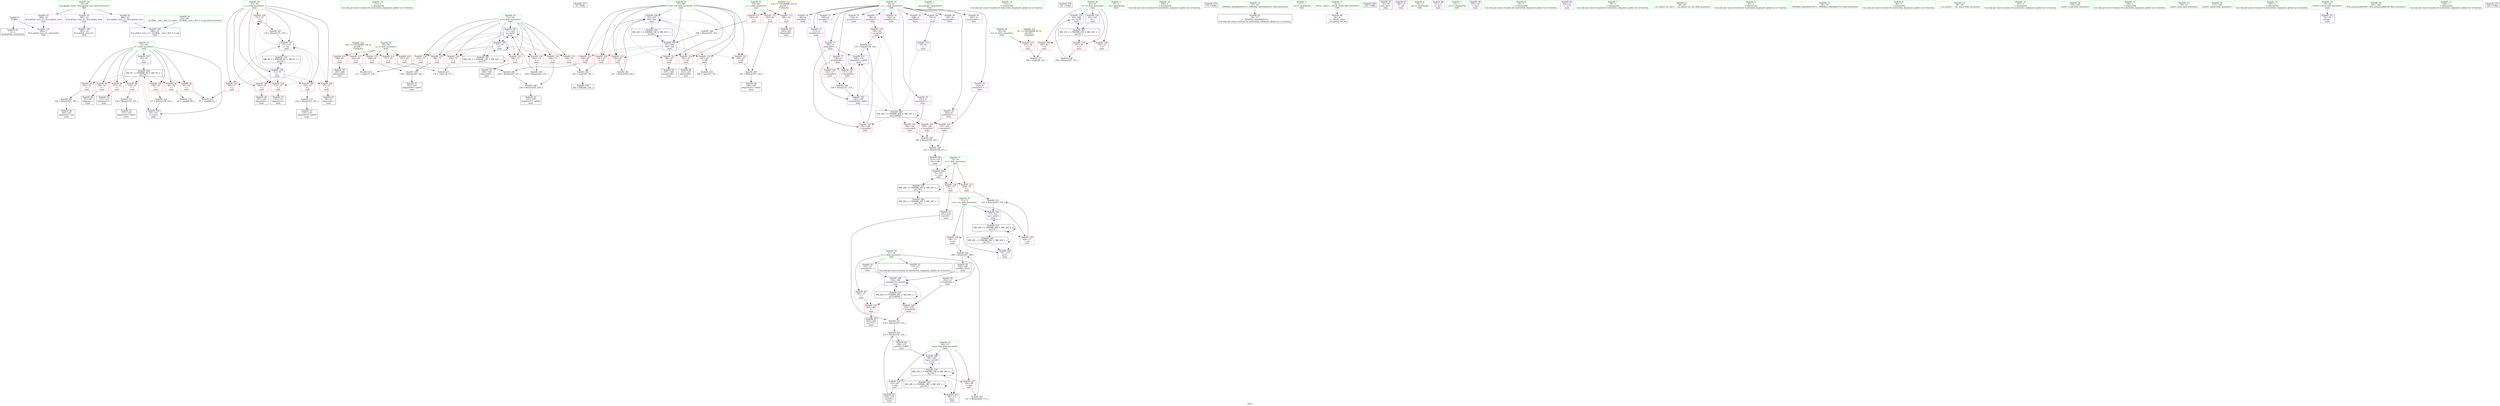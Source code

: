 digraph "SVFG" {
	label="SVFG";

	Node0x55c6e3e71900 [shape=record,color=grey,label="{NodeID: 0\nNullPtr}"];
	Node0x55c6e3e71900 -> Node0x55c6e3e914c0[style=solid];
	Node0x55c6e3e71900 -> Node0x55c6e3e98de0[style=solid];
	Node0x55c6e3e91aa0 [shape=record,color=red,label="{NodeID: 97\n101\<--55\n\<--i\nmain\n}"];
	Node0x55c6e3e91aa0 -> Node0x55c6e3e9d540[style=solid];
	Node0x55c6e3e76250 [shape=record,color=green,label="{NodeID: 14\n171\<--1\n\<--dummyObj\nCan only get source location for instruction, argument, global var or function.}"];
	Node0x55c6e3ebb2b0 [shape=record,color=black,label="{NodeID: 277\n35 = PHI()\n}"];
	Node0x55c6e3e952d0 [shape=record,color=black,label="{NodeID: 194\n184 = PHI(160, 182, )\n}"];
	Node0x55c6e3e92600 [shape=record,color=red,label="{NodeID: 111\n163\<--63\n\<--c\nmain\n}"];
	Node0x55c6e3e92600 -> Node0x55c6e3e95cf0[style=solid];
	Node0x55c6e3e90960 [shape=record,color=green,label="{NodeID: 28\n57\<--58\nj\<--j_field_insensitive\nmain\n}"];
	Node0x55c6e3e90960 -> Node0x55c6e3e91de0[style=solid];
	Node0x55c6e3e90960 -> Node0x55c6e3e91eb0[style=solid];
	Node0x55c6e3e90960 -> Node0x55c6e3e91f80[style=solid];
	Node0x55c6e3e90960 -> Node0x55c6e3e92050[style=solid];
	Node0x55c6e3e90960 -> Node0x55c6e3e92120[style=solid];
	Node0x55c6e3e90960 -> Node0x55c6e3e921f0[style=solid];
	Node0x55c6e3e90960 -> Node0x55c6e3e99150[style=solid];
	Node0x55c6e3e90960 -> Node0x55c6e3e993c0[style=solid];
	Node0x55c6e3e9d9c0 [shape=record,color=grey,label="{NodeID: 208\n230 = Binary(228, 229, )\n}"];
	Node0x55c6e3e9d9c0 -> Node0x55c6e3e93550[style=solid];
	Node0x55c6e3e97930 [shape=record,color=red,label="{NodeID: 125\n256\<--67\n\<--i30\nmain\n}"];
	Node0x55c6e3e97930 -> Node0x55c6e3e9cf40[style=solid];
	Node0x55c6e3e914c0 [shape=record,color=black,label="{NodeID: 42\n2\<--3\ndummyVal\<--dummyVal\n}"];
	Node0x55c6e3e9eec0 [shape=record,color=grey,label="{NodeID: 222\n85 = cmp(84, 86, )\n}"];
	Node0x55c6e3e98490 [shape=record,color=red,label="{NodeID: 139\n100\<--99\n\<--arrayidx5\nmain\n}"];
	Node0x55c6e3e98490 -> Node0x55c6e3e9e140[style=solid];
	Node0x55c6e3e93070 [shape=record,color=black,label="{NodeID: 56\n196\<--195\nidxprom43\<--sub42\nmain\n}"];
	Node0x55c6e3e99080 [shape=record,color=blue,label="{NodeID: 153\n55\<--78\ni\<--\nmain\n}"];
	Node0x55c6e3e99080 -> Node0x55c6e3eaae60[style=dashed];
	Node0x55c6e3e93bd0 [shape=record,color=purple,label="{NodeID: 70\n96\<--8\narrayidx\<--_c\nmain\n}"];
	Node0x55c6e3e99be0 [shape=record,color=blue,label="{NodeID: 167\n73\<--243\nx\<--inc64\nmain\n}"];
	Node0x55c6e3e99be0 -> Node0x55c6e3e97d40[style=dashed];
	Node0x55c6e3e99be0 -> Node0x55c6e3e97e10[style=dashed];
	Node0x55c6e3e99be0 -> Node0x55c6e3e97ee0[style=dashed];
	Node0x55c6e3e99be0 -> Node0x55c6e3e97fb0[style=dashed];
	Node0x55c6e3e99be0 -> Node0x55c6e3e98080[style=dashed];
	Node0x55c6e3e99be0 -> Node0x55c6e3e98150[style=dashed];
	Node0x55c6e3e99be0 -> Node0x55c6e3e98220[style=dashed];
	Node0x55c6e3e99be0 -> Node0x55c6e3e998a0[style=dashed];
	Node0x55c6e3e99be0 -> Node0x55c6e3e99be0[style=dashed];
	Node0x55c6e3e99be0 -> Node0x55c6e3ead160[style=dashed];
	Node0x55c6e3e94730 [shape=record,color=purple,label="{NodeID: 84\n232\<--11\narrayidx58\<--f\nmain\n}"];
	Node0x55c6e3e94730 -> Node0x55c6e3e98a40[style=solid];
	Node0x55c6e3e71820 [shape=record,color=green,label="{NodeID: 1\n7\<--1\n__dso_handle\<--dummyObj\nGlob }"];
	Node0x55c6e3e91b70 [shape=record,color=red,label="{NodeID: 98\n112\<--55\n\<--i\nmain\n}"];
	Node0x55c6e3e91b70 -> Node0x55c6e3e92b90[style=solid];
	Node0x55c6e3e71ba0 [shape=record,color=green,label="{NodeID: 15\n173\<--1\n\<--dummyObj\nCan only get source location for instruction, argument, global var or function.}"];
	Node0x55c6e3ebb3b0 [shape=record,color=black,label="{NodeID: 278\n141 = PHI()\n}"];
	Node0x55c6e3e95870 [shape=record,color=grey,label="{NodeID: 195\n200 = Binary(198, 199, )\n}"];
	Node0x55c6e3e95870 -> Node0x55c6e3e93140[style=solid];
	Node0x55c6e3e926d0 [shape=record,color=red,label="{NodeID: 112\n193\<--63\n\<--c\nmain\n}"];
	Node0x55c6e3e926d0 -> Node0x55c6e3e95ff0[style=solid];
	Node0x55c6e3e90a30 [shape=record,color=green,label="{NodeID: 29\n59\<--60\ntn\<--tn_field_insensitive\nmain\n}"];
	Node0x55c6e3e90a30 -> Node0x55c6e3e922c0[style=solid];
	Node0x55c6e3e9db40 [shape=record,color=grey,label="{NodeID: 209\n128 = Binary(127, 118, )\n}"];
	Node0x55c6e3e9db40 -> Node0x55c6e3e992f0[style=solid];
	Node0x55c6e3e97a00 [shape=record,color=red,label="{NodeID: 126\n235\<--69\n\<--tmp\nmain\n}"];
	Node0x55c6e3e97a00 -> Node0x55c6e3e93620[style=solid];
	Node0x55c6e3e91590 [shape=record,color=black,label="{NodeID: 43\n13\<--11\n\<--f\nCan only get source location for instruction, argument, global var or function.}"];
	Node0x55c6e3e9f040 [shape=record,color=grey,label="{NodeID: 223\n178 = cmp(176, 177, )\n}"];
	Node0x55c6e3e98560 [shape=record,color=red,label="{NodeID: 140\n109\<--108\n\<--arrayidx9\nmain\n}"];
	Node0x55c6e3e98560 -> Node0x55c6e3e9e140[style=solid];
	Node0x55c6e3e93140 [shape=record,color=black,label="{NodeID: 57\n201\<--200\nidxprom46\<--sub45\nmain\n}"];
	Node0x55c6e3e99150 [shape=record,color=blue,label="{NodeID: 154\n57\<--78\nj\<--\nmain\n}"];
	Node0x55c6e3e99150 -> Node0x55c6e3e91de0[style=dashed];
	Node0x55c6e3e99150 -> Node0x55c6e3e91eb0[style=dashed];
	Node0x55c6e3e99150 -> Node0x55c6e3e91f80[style=dashed];
	Node0x55c6e3e99150 -> Node0x55c6e3e92050[style=dashed];
	Node0x55c6e3e99150 -> Node0x55c6e3e92120[style=dashed];
	Node0x55c6e3e99150 -> Node0x55c6e3e921f0[style=dashed];
	Node0x55c6e3e99150 -> Node0x55c6e3e993c0[style=dashed];
	Node0x55c6e3e99150 -> Node0x55c6e3eab360[style=dashed];
	Node0x55c6e3e93ca0 [shape=record,color=purple,label="{NodeID: 71\n99\<--8\narrayidx5\<--_c\nmain\n}"];
	Node0x55c6e3e93ca0 -> Node0x55c6e3e98490[style=solid];
	Node0x55c6e3eaed40 [shape=record,color=yellow,style=double,label="{NodeID: 251\n8V_1 = ENCHI(MR_8V_0)\npts\{60 \}\nFun[main]}"];
	Node0x55c6e3eaed40 -> Node0x55c6e3e922c0[style=dashed];
	Node0x55c6e3e99cb0 [shape=record,color=blue,label="{NodeID: 168\n253\<--250\narrayidx70\<--conv68\nmain\n}"];
	Node0x55c6e3e99cb0 -> Node0x55c6e3e98a40[style=dashed];
	Node0x55c6e3e99cb0 -> Node0x55c6e3e98b10[style=dashed];
	Node0x55c6e3e99cb0 -> Node0x55c6e3e99cb0[style=dashed];
	Node0x55c6e3e99cb0 -> Node0x55c6e3eadb60[style=dashed];
	Node0x55c6e3e94800 [shape=record,color=purple,label="{NodeID: 85\n253\<--11\narrayidx70\<--f\nmain\n}"];
	Node0x55c6e3e94800 -> Node0x55c6e3e99cb0[style=solid];
	Node0x55c6e3e71aa0 [shape=record,color=green,label="{NodeID: 2\n15\<--1\n.str\<--dummyObj\nGlob }"];
	Node0x55c6e3e91c40 [shape=record,color=red,label="{NodeID: 99\n119\<--55\n\<--i\nmain\n}"];
	Node0x55c6e3e91c40 -> Node0x55c6e3e9e440[style=solid];
	Node0x55c6e3e71c30 [shape=record,color=green,label="{NodeID: 16\n258\<--1\n\<--dummyObj\nCan only get source location for instruction, argument, global var or function.}"];
	Node0x55c6e3ebb4b0 [shape=record,color=black,label="{NodeID: 279\n152 = PHI()\n}"];
	Node0x55c6e3e959f0 [shape=record,color=grey,label="{NodeID: 196\n268 = Binary(267, 103, )\n}"];
	Node0x55c6e3e959f0 -> Node0x55c6e3e99e50[style=solid];
	Node0x55c6e3e927a0 [shape=record,color=red,label="{NodeID: 113\n205\<--63\n\<--c\nmain\n}"];
	Node0x55c6e3e927a0 -> Node0x55c6e3e93210[style=solid];
	Node0x55c6e3e90b00 [shape=record,color=green,label="{NodeID: 30\n61\<--62\ntt\<--tt_field_insensitive\nmain\n}"];
	Node0x55c6e3e90b00 -> Node0x55c6e3e92390[style=solid];
	Node0x55c6e3e90b00 -> Node0x55c6e3e92460[style=solid];
	Node0x55c6e3e90b00 -> Node0x55c6e3e92530[style=solid];
	Node0x55c6e3e90b00 -> Node0x55c6e3e99560[style=solid];
	Node0x55c6e3e90b00 -> Node0x55c6e3e99e50[style=solid];
	Node0x55c6e3e9dcc0 [shape=record,color=grey,label="{NodeID: 210\n237 = Binary(236, 234, )\n}"];
	Node0x55c6e3e9dcc0 -> Node0x55c6e3e936f0[style=solid];
	Node0x55c6e3e97ad0 [shape=record,color=red,label="{NodeID: 127\n246\<--69\n\<--tmp\nmain\n}"];
	Node0x55c6e3e97ad0 -> Node0x55c6e3e9d240[style=solid];
	Node0x55c6e3e91660 [shape=record,color=black,label="{NodeID: 44\n36\<--37\n\<--_ZNSt8ios_base4InitD1Ev\nCan only get source location for instruction, argument, global var or function.}"];
	Node0x55c6e3e98630 [shape=record,color=red,label="{NodeID: 141\n118\<--117\n\<--arrayidx14\nmain\n}"];
	Node0x55c6e3e98630 -> Node0x55c6e3e9db40[style=solid];
	Node0x55c6e3e93210 [shape=record,color=black,label="{NodeID: 58\n206\<--205\nidxprom48\<--\nmain\n}"];
	Node0x55c6e3eaae60 [shape=record,color=black,label="{NodeID: 238\nMR_4V_3 = PHI(MR_4V_4, MR_4V_2, )\npts\{56 \}\n}"];
	Node0x55c6e3eaae60 -> Node0x55c6e3e94fe0[style=dashed];
	Node0x55c6e3eaae60 -> Node0x55c6e3e950b0[style=dashed];
	Node0x55c6e3eaae60 -> Node0x55c6e3e919d0[style=dashed];
	Node0x55c6e3eaae60 -> Node0x55c6e3e91aa0[style=dashed];
	Node0x55c6e3eaae60 -> Node0x55c6e3e91b70[style=dashed];
	Node0x55c6e3eaae60 -> Node0x55c6e3e91c40[style=dashed];
	Node0x55c6e3eaae60 -> Node0x55c6e3e91d10[style=dashed];
	Node0x55c6e3eaae60 -> Node0x55c6e3e99490[style=dashed];
	Node0x55c6e3e99220 [shape=record,color=blue,label="{NodeID: 155\n108\<--110\narrayidx9\<--add10\nmain\n}"];
	Node0x55c6e3e99220 -> Node0x55c6e3e98630[style=dashed];
	Node0x55c6e3e99220 -> Node0x55c6e3e98700[style=dashed];
	Node0x55c6e3e99220 -> Node0x55c6e3e992f0[style=dashed];
	Node0x55c6e3e93d70 [shape=record,color=purple,label="{NodeID: 72\n105\<--8\narrayidx7\<--_c\nmain\n}"];
	Node0x55c6e3e99d80 [shape=record,color=blue,label="{NodeID: 169\n67\<--257\ni30\<--dec\nmain\n}"];
	Node0x55c6e3e99d80 -> Node0x55c6e3e97450[style=dashed];
	Node0x55c6e3e99d80 -> Node0x55c6e3e97520[style=dashed];
	Node0x55c6e3e99d80 -> Node0x55c6e3e975f0[style=dashed];
	Node0x55c6e3e99d80 -> Node0x55c6e3e976c0[style=dashed];
	Node0x55c6e3e99d80 -> Node0x55c6e3e97790[style=dashed];
	Node0x55c6e3e99d80 -> Node0x55c6e3e97860[style=dashed];
	Node0x55c6e3e99d80 -> Node0x55c6e3e97930[style=dashed];
	Node0x55c6e3e99d80 -> Node0x55c6e3e99d80[style=dashed];
	Node0x55c6e3e99d80 -> Node0x55c6e3eac260[style=dashed];
	Node0x55c6e3e948d0 [shape=record,color=purple,label="{NodeID: 86\n261\<--11\n\<--f\nmain\n}"];
	Node0x55c6e3e948d0 -> Node0x55c6e3e98b10[style=solid];
	Node0x55c6e3e72390 [shape=record,color=green,label="{NodeID: 3\n17\<--1\n.str.1\<--dummyObj\nGlob }"];
	Node0x55c6e3e91d10 [shape=record,color=red,label="{NodeID: 100\n136\<--55\n\<--i\nmain\n}"];
	Node0x55c6e3e91d10 -> Node0x55c6e3e9e5c0[style=solid];
	Node0x55c6e3e71d00 [shape=record,color=green,label="{NodeID: 17\n4\<--6\n_ZStL8__ioinit\<--_ZStL8__ioinit_field_insensitive\nGlob }"];
	Node0x55c6e3e71d00 -> Node0x55c6e3e93a30[style=solid];
	Node0x55c6e3ebbc80 [shape=record,color=black,label="{NodeID: 280\n156 = PHI()\n}"];
	Node0x55c6e3e95b70 [shape=record,color=grey,label="{NodeID: 197\n204 = Binary(192, 203, )\n}"];
	Node0x55c6e3e95b70 -> Node0x55c6e3e95e70[style=solid];
	Node0x55c6e3e92870 [shape=record,color=red,label="{NodeID: 114\n177\<--65\n\<--n\nmain\n}"];
	Node0x55c6e3e92870 -> Node0x55c6e3e9f040[style=solid];
	Node0x55c6e3e90bd0 [shape=record,color=green,label="{NodeID: 31\n63\<--64\nc\<--c_field_insensitive\nmain\n}"];
	Node0x55c6e3e90bd0 -> Node0x55c6e3e92600[style=solid];
	Node0x55c6e3e90bd0 -> Node0x55c6e3e926d0[style=solid];
	Node0x55c6e3e90bd0 -> Node0x55c6e3e927a0[style=solid];
	Node0x55c6e3e9de40 [shape=record,color=grey,label="{NodeID: 211\n234 = Binary(225, 233, )\n}"];
	Node0x55c6e3e9de40 -> Node0x55c6e3e9dcc0[style=solid];
	Node0x55c6e3e97ba0 [shape=record,color=red,label="{NodeID: 128\n220\<--71\n\<--my\nmain\n}"];
	Node0x55c6e3e97ba0 -> Node0x55c6e3e9dfc0[style=solid];
	Node0x55c6e3e91760 [shape=record,color=black,label="{NodeID: 45\n52\<--78\nmain_ret\<--\nmain\n}"];
	Node0x55c6e3e98700 [shape=record,color=red,label="{NodeID: 142\n127\<--126\n\<--arrayidx20\nmain\n}"];
	Node0x55c6e3e98700 -> Node0x55c6e3e9db40[style=solid];
	Node0x55c6e3e932e0 [shape=record,color=black,label="{NodeID: 59\n209\<--208\nidxprom50\<--\nmain\n}"];
	Node0x55c6e3eab360 [shape=record,color=black,label="{NodeID: 239\nMR_6V_2 = PHI(MR_6V_4, MR_6V_1, )\npts\{58 \}\n}"];
	Node0x55c6e3eab360 -> Node0x55c6e3e99150[style=dashed];
	Node0x55c6e3e992f0 [shape=record,color=blue,label="{NodeID: 156\n126\<--128\narrayidx20\<--add21\nmain\n}"];
	Node0x55c6e3e992f0 -> Node0x55c6e3e98490[style=dashed];
	Node0x55c6e3e992f0 -> Node0x55c6e3e98560[style=dashed];
	Node0x55c6e3e992f0 -> Node0x55c6e3e99220[style=dashed];
	Node0x55c6e3e992f0 -> Node0x55c6e3eab860[style=dashed];
	Node0x55c6e3e93e40 [shape=record,color=purple,label="{NodeID: 73\n108\<--8\narrayidx9\<--_c\nmain\n}"];
	Node0x55c6e3e93e40 -> Node0x55c6e3e98560[style=solid];
	Node0x55c6e3e93e40 -> Node0x55c6e3e99220[style=solid];
	Node0x55c6e3eaf710 [shape=record,color=yellow,style=double,label="{NodeID: 253\n12V_1 = ENCHI(MR_12V_0)\npts\{64 \}\nFun[main]}"];
	Node0x55c6e3eaf710 -> Node0x55c6e3e92600[style=dashed];
	Node0x55c6e3eaf710 -> Node0x55c6e3e926d0[style=dashed];
	Node0x55c6e3eaf710 -> Node0x55c6e3e927a0[style=dashed];
	Node0x55c6e3e99e50 [shape=record,color=blue,label="{NodeID: 170\n61\<--268\ntt\<--inc76\nmain\n}"];
	Node0x55c6e3e99e50 -> Node0x55c6e3eabd60[style=dashed];
	Node0x55c6e3e949a0 [shape=record,color=purple,label="{NodeID: 87\n140\<--15\n\<--.str\nmain\n}"];
	Node0x55c6e3e71f80 [shape=record,color=green,label="{NodeID: 4\n19\<--1\n.str.2\<--dummyObj\nGlob }"];
	Node0x55c6e3e91de0 [shape=record,color=red,label="{NodeID: 101\n90\<--57\n\<--j\nmain\n}"];
	Node0x55c6e3e91de0 -> Node0x55c6e3e9ed40[style=solid];
	Node0x55c6e3e71dd0 [shape=record,color=green,label="{NodeID: 18\n8\<--10\n_c\<--_c_field_insensitive\nGlob }"];
	Node0x55c6e3e71dd0 -> Node0x55c6e3e93b00[style=solid];
	Node0x55c6e3e71dd0 -> Node0x55c6e3e93bd0[style=solid];
	Node0x55c6e3e71dd0 -> Node0x55c6e3e93ca0[style=solid];
	Node0x55c6e3e71dd0 -> Node0x55c6e3e93d70[style=solid];
	Node0x55c6e3e71dd0 -> Node0x55c6e3e93e40[style=solid];
	Node0x55c6e3e71dd0 -> Node0x55c6e3e93f10[style=solid];
	Node0x55c6e3e71dd0 -> Node0x55c6e3e93fe0[style=solid];
	Node0x55c6e3e71dd0 -> Node0x55c6e3e940b0[style=solid];
	Node0x55c6e3e71dd0 -> Node0x55c6e3e94180[style=solid];
	Node0x55c6e3e71dd0 -> Node0x55c6e3e94250[style=solid];
	Node0x55c6e3e71dd0 -> Node0x55c6e3e94320[style=solid];
	Node0x55c6e3e71dd0 -> Node0x55c6e3e943f0[style=solid];
	Node0x55c6e3e71dd0 -> Node0x55c6e3e944c0[style=solid];
	Node0x55c6e3e71dd0 -> Node0x55c6e3e94590[style=solid];
	Node0x55c6e3e71dd0 -> Node0x55c6e3e94660[style=solid];
	Node0x55c6e3e95cf0 [shape=record,color=grey,label="{NodeID: 198\n164 = Binary(163, 103, )\n}"];
	Node0x55c6e3e95cf0 -> Node0x55c6e3e99630[style=solid];
	Node0x55c6e3e92940 [shape=record,color=red,label="{NodeID: 115\n198\<--65\n\<--n\nmain\n}"];
	Node0x55c6e3e92940 -> Node0x55c6e3e95870[style=solid];
	Node0x55c6e3e90ca0 [shape=record,color=green,label="{NodeID: 32\n65\<--66\nn\<--n_field_insensitive\nmain\n}"];
	Node0x55c6e3e90ca0 -> Node0x55c6e3e92870[style=solid];
	Node0x55c6e3e90ca0 -> Node0x55c6e3e92940[style=solid];
	Node0x55c6e3e90ca0 -> Node0x55c6e3e971e0[style=solid];
	Node0x55c6e3e90ca0 -> Node0x55c6e3e972b0[style=solid];
	Node0x55c6e3e90ca0 -> Node0x55c6e3e97380[style=solid];
	Node0x55c6e3e9dfc0 [shape=record,color=grey,label="{NodeID: 212\n221 = Binary(220, 219, )\n}"];
	Node0x55c6e3e9dfc0 -> Node0x55c6e3e99a40[style=solid];
	Node0x55c6e3e97c70 [shape=record,color=red,label="{NodeID: 129\n248\<--71\n\<--my\nmain\n}"];
	Node0x55c6e3e97c70 -> Node0x55c6e3e9d0c0[style=solid];
	Node0x55c6e3e91830 [shape=record,color=black,label="{NodeID: 46\n95\<--94\nidxprom\<--\nmain\n}"];
	Node0x55c6e3e987d0 [shape=record,color=red,label="{NodeID: 143\n192\<--191\n\<--arrayidx41\nmain\n}"];
	Node0x55c6e3e987d0 -> Node0x55c6e3e95b70[style=solid];
	Node0x55c6e3e933b0 [shape=record,color=black,label="{NodeID: 60\n213\<--212\nconv\<--div\nmain\n}"];
	Node0x55c6e3e933b0 -> Node0x55c6e3e99970[style=solid];
	Node0x55c6e3eab860 [shape=record,color=black,label="{NodeID: 240\nMR_26V_3 = PHI(MR_26V_4, MR_26V_2, )\npts\{100000 \}\n}"];
	Node0x55c6e3eab860 -> Node0x55c6e3e98490[style=dashed];
	Node0x55c6e3eab860 -> Node0x55c6e3e98560[style=dashed];
	Node0x55c6e3eab860 -> Node0x55c6e3e987d0[style=dashed];
	Node0x55c6e3eab860 -> Node0x55c6e3e988a0[style=dashed];
	Node0x55c6e3eab860 -> Node0x55c6e3e98970[style=dashed];
	Node0x55c6e3eab860 -> Node0x55c6e3e99220[style=dashed];
	Node0x55c6e3eab860 -> Node0x55c6e3eab860[style=dashed];
	Node0x55c6e3e993c0 [shape=record,color=blue,label="{NodeID: 157\n57\<--132\nj\<--inc\nmain\n}"];
	Node0x55c6e3e993c0 -> Node0x55c6e3e91de0[style=dashed];
	Node0x55c6e3e993c0 -> Node0x55c6e3e91eb0[style=dashed];
	Node0x55c6e3e993c0 -> Node0x55c6e3e91f80[style=dashed];
	Node0x55c6e3e993c0 -> Node0x55c6e3e92050[style=dashed];
	Node0x55c6e3e993c0 -> Node0x55c6e3e92120[style=dashed];
	Node0x55c6e3e993c0 -> Node0x55c6e3e921f0[style=dashed];
	Node0x55c6e3e993c0 -> Node0x55c6e3e993c0[style=dashed];
	Node0x55c6e3e993c0 -> Node0x55c6e3eab360[style=dashed];
	Node0x55c6e3e93f10 [shape=record,color=purple,label="{NodeID: 74\n114\<--8\narrayidx12\<--_c\nmain\n}"];
	Node0x55c6e3eaf7f0 [shape=record,color=yellow,style=double,label="{NodeID: 254\n14V_1 = ENCHI(MR_14V_0)\npts\{66 \}\nFun[main]}"];
	Node0x55c6e3eaf7f0 -> Node0x55c6e3e92870[style=dashed];
	Node0x55c6e3eaf7f0 -> Node0x55c6e3e92940[style=dashed];
	Node0x55c6e3eaf7f0 -> Node0x55c6e3e971e0[style=dashed];
	Node0x55c6e3eaf7f0 -> Node0x55c6e3e972b0[style=dashed];
	Node0x55c6e3eaf7f0 -> Node0x55c6e3e97380[style=dashed];
	Node0x55c6e3e94a70 [shape=record,color=purple,label="{NodeID: 88\n151\<--17\n\<--.str.1\nmain\n}"];
	Node0x55c6e3e75850 [shape=record,color=green,label="{NodeID: 5\n21\<--1\n.str.3\<--dummyObj\nGlob }"];
	Node0x55c6e3e91eb0 [shape=record,color=red,label="{NodeID: 102\n97\<--57\n\<--j\nmain\n}"];
	Node0x55c6e3e91eb0 -> Node0x55c6e3e91900[style=solid];
	Node0x55c6e3e902d0 [shape=record,color=green,label="{NodeID: 19\n11\<--14\nf\<--f_field_insensitive\nGlob }"];
	Node0x55c6e3e902d0 -> Node0x55c6e3e91590[style=solid];
	Node0x55c6e3e902d0 -> Node0x55c6e3e94730[style=solid];
	Node0x55c6e3e902d0 -> Node0x55c6e3e94800[style=solid];
	Node0x55c6e3e902d0 -> Node0x55c6e3e948d0[style=solid];
	Node0x55c6e3e95e70 [shape=record,color=grey,label="{NodeID: 199\n212 = Binary(204, 211, )\n}"];
	Node0x55c6e3e95e70 -> Node0x55c6e3e933b0[style=solid];
	Node0x55c6e3e971e0 [shape=record,color=red,label="{NodeID: 116\n208\<--65\n\<--n\nmain\n}"];
	Node0x55c6e3e971e0 -> Node0x55c6e3e932e0[style=solid];
	Node0x55c6e3e90d70 [shape=record,color=green,label="{NodeID: 33\n67\<--68\ni30\<--i30_field_insensitive\nmain\n}"];
	Node0x55c6e3e90d70 -> Node0x55c6e3e97450[style=solid];
	Node0x55c6e3e90d70 -> Node0x55c6e3e97520[style=solid];
	Node0x55c6e3e90d70 -> Node0x55c6e3e975f0[style=solid];
	Node0x55c6e3e90d70 -> Node0x55c6e3e976c0[style=solid];
	Node0x55c6e3e90d70 -> Node0x55c6e3e97790[style=solid];
	Node0x55c6e3e90d70 -> Node0x55c6e3e97860[style=solid];
	Node0x55c6e3e90d70 -> Node0x55c6e3e97930[style=solid];
	Node0x55c6e3e90d70 -> Node0x55c6e3e99630[style=solid];
	Node0x55c6e3e90d70 -> Node0x55c6e3e99d80[style=solid];
	Node0x55c6e3e9e140 [shape=record,color=grey,label="{NodeID: 213\n110 = Binary(109, 100, )\n}"];
	Node0x55c6e3e9e140 -> Node0x55c6e3e99220[style=solid];
	Node0x55c6e3e97d40 [shape=record,color=red,label="{NodeID: 130\n176\<--73\n\<--x\nmain\n}"];
	Node0x55c6e3e97d40 -> Node0x55c6e3e9f040[style=solid];
	Node0x55c6e3e91900 [shape=record,color=black,label="{NodeID: 47\n98\<--97\nidxprom4\<--\nmain\n}"];
	Node0x55c6e3e988a0 [shape=record,color=red,label="{NodeID: 144\n203\<--202\n\<--arrayidx47\nmain\n}"];
	Node0x55c6e3e988a0 -> Node0x55c6e3e95b70[style=solid];
	Node0x55c6e3e93480 [shape=record,color=black,label="{NodeID: 61\n225\<--224\nconv54\<--\nmain\n}"];
	Node0x55c6e3e93480 -> Node0x55c6e3e9de40[style=solid];
	Node0x55c6e3eabd60 [shape=record,color=black,label="{NodeID: 241\nMR_10V_3 = PHI(MR_10V_4, MR_10V_2, )\npts\{62 \}\n}"];
	Node0x55c6e3eabd60 -> Node0x55c6e3e92390[style=dashed];
	Node0x55c6e3eabd60 -> Node0x55c6e3e92460[style=dashed];
	Node0x55c6e3eabd60 -> Node0x55c6e3e92530[style=dashed];
	Node0x55c6e3eabd60 -> Node0x55c6e3e99e50[style=dashed];
	Node0x55c6e3e99490 [shape=record,color=blue,label="{NodeID: 158\n55\<--137\ni\<--inc23\nmain\n}"];
	Node0x55c6e3e99490 -> Node0x55c6e3eaae60[style=dashed];
	Node0x55c6e3e93fe0 [shape=record,color=purple,label="{NodeID: 75\n117\<--8\narrayidx14\<--_c\nmain\n}"];
	Node0x55c6e3e93fe0 -> Node0x55c6e3e98630[style=solid];
	Node0x55c6e3e94b40 [shape=record,color=purple,label="{NodeID: 89\n155\<--19\n\<--.str.2\nmain\n}"];
	Node0x55c6e3e758e0 [shape=record,color=green,label="{NodeID: 6\n24\<--1\n\<--dummyObj\nCan only get source location for instruction, argument, global var or function.}"];
	Node0x55c6e3e91f80 [shape=record,color=red,label="{NodeID: 103\n106\<--57\n\<--j\nmain\n}"];
	Node0x55c6e3e91f80 -> Node0x55c6e3e92ac0[style=solid];
	Node0x55c6e3e90360 [shape=record,color=green,label="{NodeID: 20\n23\<--27\nllvm.global_ctors\<--llvm.global_ctors_field_insensitive\nGlob }"];
	Node0x55c6e3e90360 -> Node0x55c6e3e94ce0[style=solid];
	Node0x55c6e3e90360 -> Node0x55c6e3e94de0[style=solid];
	Node0x55c6e3e90360 -> Node0x55c6e3e94ee0[style=solid];
	Node0x55c6e3e95ff0 [shape=record,color=grey,label="{NodeID: 200\n195 = Binary(193, 194, )\n}"];
	Node0x55c6e3e95ff0 -> Node0x55c6e3e93070[style=solid];
	Node0x55c6e3e972b0 [shape=record,color=red,label="{NodeID: 117\n216\<--65\n\<--n\nmain\n}"];
	Node0x55c6e3e972b0 -> Node0x55c6e3e9ea40[style=solid];
	Node0x55c6e3e90e40 [shape=record,color=green,label="{NodeID: 34\n69\<--70\ntmp\<--tmp_field_insensitive\nmain\n}"];
	Node0x55c6e3e90e40 -> Node0x55c6e3e97a00[style=solid];
	Node0x55c6e3e90e40 -> Node0x55c6e3e97ad0[style=solid];
	Node0x55c6e3e90e40 -> Node0x55c6e3e99700[style=solid];
	Node0x55c6e3e90e40 -> Node0x55c6e3e99b10[style=solid];
	Node0x55c6e3e9e2c0 [shape=record,color=grey,label="{NodeID: 214\n124 = Binary(123, 103, )\n}"];
	Node0x55c6e3e9e2c0 -> Node0x55c6e3e92e00[style=solid];
	Node0x55c6e3e97e10 [shape=record,color=red,label="{NodeID: 131\n180\<--73\n\<--x\nmain\n}"];
	Node0x55c6e3e97e10 -> Node0x55c6e3e9ebc0[style=solid];
	Node0x55c6e3e929f0 [shape=record,color=black,label="{NodeID: 48\n104\<--102\nidxprom6\<--add\nmain\n}"];
	Node0x55c6e3e98970 [shape=record,color=red,label="{NodeID: 145\n211\<--210\n\<--arrayidx51\nmain\n}"];
	Node0x55c6e3e98970 -> Node0x55c6e3e95e70[style=solid];
	Node0x55c6e3e93550 [shape=record,color=black,label="{NodeID: 62\n231\<--230\nidxprom57\<--sub56\nmain\n}"];
	Node0x55c6e3eac260 [shape=record,color=black,label="{NodeID: 242\nMR_16V_2 = PHI(MR_16V_4, MR_16V_1, )\npts\{68 \}\n}"];
	Node0x55c6e3eac260 -> Node0x55c6e3e99630[style=dashed];
	Node0x55c6e3e99560 [shape=record,color=blue,label="{NodeID: 159\n61\<--103\ntt\<--\nmain\n}"];
	Node0x55c6e3e99560 -> Node0x55c6e3eabd60[style=dashed];
	Node0x55c6e3e940b0 [shape=record,color=purple,label="{NodeID: 76\n122\<--8\narrayidx17\<--_c\nmain\n}"];
	Node0x55c6e3e94c10 [shape=record,color=purple,label="{NodeID: 90\n264\<--21\n\<--.str.3\nmain\n}"];
	Node0x55c6e3e75a60 [shape=record,color=green,label="{NodeID: 7\n78\<--1\n\<--dummyObj\nCan only get source location for instruction, argument, global var or function.}"];
	Node0x55c6e3e92050 [shape=record,color=red,label="{NodeID: 104\n115\<--57\n\<--j\nmain\n}"];
	Node0x55c6e3e92050 -> Node0x55c6e3e92c60[style=solid];
	Node0x55c6e3e903f0 [shape=record,color=green,label="{NodeID: 21\n28\<--29\n__cxx_global_var_init\<--__cxx_global_var_init_field_insensitive\n}"];
	Node0x55c6e3e9cf40 [shape=record,color=grey,label="{NodeID: 201\n257 = Binary(256, 258, )\n}"];
	Node0x55c6e3e9cf40 -> Node0x55c6e3e99d80[style=solid];
	Node0x55c6e3e97380 [shape=record,color=red,label="{NodeID: 118\n227\<--65\n\<--n\nmain\n}"];
	Node0x55c6e3e97380 -> Node0x55c6e3e9d6c0[style=solid];
	Node0x55c6e3e90f10 [shape=record,color=green,label="{NodeID: 35\n71\<--72\nmy\<--my_field_insensitive\nmain\n}"];
	Node0x55c6e3e90f10 -> Node0x55c6e3e97ba0[style=solid];
	Node0x55c6e3e90f10 -> Node0x55c6e3e97c70[style=solid];
	Node0x55c6e3e90f10 -> Node0x55c6e3e997d0[style=solid];
	Node0x55c6e3e90f10 -> Node0x55c6e3e99a40[style=solid];
	Node0x55c6e3e9e440 [shape=record,color=grey,label="{NodeID: 215\n120 = Binary(119, 103, )\n}"];
	Node0x55c6e3e9e440 -> Node0x55c6e3e92d30[style=solid];
	Node0x55c6e3e97ee0 [shape=record,color=red,label="{NodeID: 132\n189\<--73\n\<--x\nmain\n}"];
	Node0x55c6e3e97ee0 -> Node0x55c6e3e92fa0[style=solid];
	Node0x55c6e3e92ac0 [shape=record,color=black,label="{NodeID: 49\n107\<--106\nidxprom8\<--\nmain\n}"];
	Node0x55c6e3e98a40 [shape=record,color=red,label="{NodeID: 146\n233\<--232\n\<--arrayidx58\nmain\n}"];
	Node0x55c6e3e98a40 -> Node0x55c6e3e9de40[style=solid];
	Node0x55c6e3e93620 [shape=record,color=black,label="{NodeID: 63\n236\<--235\nconv60\<--\nmain\n}"];
	Node0x55c6e3e93620 -> Node0x55c6e3e9dcc0[style=solid];
	Node0x55c6e3eac760 [shape=record,color=black,label="{NodeID: 243\nMR_18V_2 = PHI(MR_18V_3, MR_18V_1, )\npts\{70 \}\n}"];
	Node0x55c6e3eac760 -> Node0x55c6e3e99700[style=dashed];
	Node0x55c6e3eac760 -> Node0x55c6e3eac760[style=dashed];
	Node0x55c6e3e99630 [shape=record,color=blue,label="{NodeID: 160\n67\<--164\ni30\<--sub\nmain\n}"];
	Node0x55c6e3e99630 -> Node0x55c6e3e97450[style=dashed];
	Node0x55c6e3e99630 -> Node0x55c6e3e97520[style=dashed];
	Node0x55c6e3e99630 -> Node0x55c6e3e975f0[style=dashed];
	Node0x55c6e3e99630 -> Node0x55c6e3e976c0[style=dashed];
	Node0x55c6e3e99630 -> Node0x55c6e3e97790[style=dashed];
	Node0x55c6e3e99630 -> Node0x55c6e3e97860[style=dashed];
	Node0x55c6e3e99630 -> Node0x55c6e3e97930[style=dashed];
	Node0x55c6e3e99630 -> Node0x55c6e3e99d80[style=dashed];
	Node0x55c6e3e99630 -> Node0x55c6e3eac260[style=dashed];
	Node0x55c6e3e94180 [shape=record,color=purple,label="{NodeID: 77\n126\<--8\narrayidx20\<--_c\nmain\n}"];
	Node0x55c6e3e94180 -> Node0x55c6e3e98700[style=solid];
	Node0x55c6e3e94180 -> Node0x55c6e3e992f0[style=solid];
	Node0x55c6e3e94ce0 [shape=record,color=purple,label="{NodeID: 91\n287\<--23\nllvm.global_ctors_0\<--llvm.global_ctors\nGlob }"];
	Node0x55c6e3e94ce0 -> Node0x55c6e3e98be0[style=solid];
	Node0x55c6e3e75af0 [shape=record,color=green,label="{NodeID: 8\n81\<--1\n\<--dummyObj\nCan only get source location for instruction, argument, global var or function.}"];
	Node0x55c6e3e92120 [shape=record,color=red,label="{NodeID: 105\n123\<--57\n\<--j\nmain\n}"];
	Node0x55c6e3e92120 -> Node0x55c6e3e9e2c0[style=solid];
	Node0x55c6e3e90480 [shape=record,color=green,label="{NodeID: 22\n32\<--33\n_ZNSt8ios_base4InitC1Ev\<--_ZNSt8ios_base4InitC1Ev_field_insensitive\n}"];
	Node0x55c6e3e9d0c0 [shape=record,color=grey,label="{NodeID: 202\n249 = Binary(247, 248, )\n}"];
	Node0x55c6e3e9d0c0 -> Node0x55c6e3e937c0[style=solid];
	Node0x55c6e3e97450 [shape=record,color=red,label="{NodeID: 119\n167\<--67\n\<--i30\nmain\n}"];
	Node0x55c6e3e97450 -> Node0x55c6e3e9e8c0[style=solid];
	Node0x55c6e3e90fe0 [shape=record,color=green,label="{NodeID: 36\n73\<--74\nx\<--x_field_insensitive\nmain\n}"];
	Node0x55c6e3e90fe0 -> Node0x55c6e3e97d40[style=solid];
	Node0x55c6e3e90fe0 -> Node0x55c6e3e97e10[style=solid];
	Node0x55c6e3e90fe0 -> Node0x55c6e3e97ee0[style=solid];
	Node0x55c6e3e90fe0 -> Node0x55c6e3e97fb0[style=solid];
	Node0x55c6e3e90fe0 -> Node0x55c6e3e98080[style=solid];
	Node0x55c6e3e90fe0 -> Node0x55c6e3e98150[style=solid];
	Node0x55c6e3e90fe0 -> Node0x55c6e3e98220[style=solid];
	Node0x55c6e3e90fe0 -> Node0x55c6e3e998a0[style=solid];
	Node0x55c6e3e90fe0 -> Node0x55c6e3e99be0[style=solid];
	Node0x55c6e3e9e5c0 [shape=record,color=grey,label="{NodeID: 216\n137 = Binary(136, 103, )\n}"];
	Node0x55c6e3e9e5c0 -> Node0x55c6e3e99490[style=solid];
	Node0x55c6e3e97fb0 [shape=record,color=red,label="{NodeID: 133\n199\<--73\n\<--x\nmain\n}"];
	Node0x55c6e3e97fb0 -> Node0x55c6e3e95870[style=solid];
	Node0x55c6e3e92b90 [shape=record,color=black,label="{NodeID: 50\n113\<--112\nidxprom11\<--\nmain\n}"];
	Node0x55c6e3e98b10 [shape=record,color=red,label="{NodeID: 147\n262\<--261\n\<--\nmain\n}"];
	Node0x55c6e3e98b10 -> Node0x55c6e3e93960[style=solid];
	Node0x55c6e3e936f0 [shape=record,color=black,label="{NodeID: 64\n238\<--237\nconv62\<--add61\nmain\n}"];
	Node0x55c6e3e936f0 -> Node0x55c6e3e99b10[style=solid];
	Node0x55c6e3eacc60 [shape=record,color=black,label="{NodeID: 244\nMR_20V_2 = PHI(MR_20V_3, MR_20V_1, )\npts\{72 \}\n}"];
	Node0x55c6e3eacc60 -> Node0x55c6e3e997d0[style=dashed];
	Node0x55c6e3eacc60 -> Node0x55c6e3eacc60[style=dashed];
	Node0x55c6e3e99700 [shape=record,color=blue,label="{NodeID: 161\n69\<--171\ntmp\<--\nmain\n}"];
	Node0x55c6e3e99700 -> Node0x55c6e3ea9a60[style=dashed];
	Node0x55c6e3e94250 [shape=record,color=purple,label="{NodeID: 78\n188\<--8\narrayidx39\<--_c\nmain\n}"];
	Node0x55c6e3e94de0 [shape=record,color=purple,label="{NodeID: 92\n288\<--23\nllvm.global_ctors_1\<--llvm.global_ctors\nGlob }"];
	Node0x55c6e3e94de0 -> Node0x55c6e3e98ce0[style=solid];
	Node0x55c6e3e720a0 [shape=record,color=green,label="{NodeID: 9\n86\<--1\n\<--dummyObj\nCan only get source location for instruction, argument, global var or function.}"];
	Node0x55c6e3e921f0 [shape=record,color=red,label="{NodeID: 106\n131\<--57\n\<--j\nmain\n}"];
	Node0x55c6e3e921f0 -> Node0x55c6e3e9d840[style=solid];
	Node0x55c6e3e90550 [shape=record,color=green,label="{NodeID: 23\n38\<--39\n__cxa_atexit\<--__cxa_atexit_field_insensitive\n}"];
	Node0x55c6e3e9d240 [shape=record,color=grey,label="{NodeID: 203\n247 = Binary(246, 173, )\n}"];
	Node0x55c6e3e9d240 -> Node0x55c6e3e9d0c0[style=solid];
	Node0x55c6e3e97520 [shape=record,color=red,label="{NodeID: 120\n181\<--67\n\<--i30\nmain\n}"];
	Node0x55c6e3e97520 -> Node0x55c6e3e9ebc0[style=solid];
	Node0x55c6e3e910b0 [shape=record,color=green,label="{NodeID: 37\n75\<--76\nv\<--v_field_insensitive\nmain\n}"];
	Node0x55c6e3e910b0 -> Node0x55c6e3e982f0[style=solid];
	Node0x55c6e3e910b0 -> Node0x55c6e3e983c0[style=solid];
	Node0x55c6e3e910b0 -> Node0x55c6e3e99970[style=solid];
	Node0x55c6e3e9e740 [shape=record,color=grey,label="{NodeID: 217\n148 = cmp(146, 147, )\n}"];
	Node0x55c6e3e98080 [shape=record,color=red,label="{NodeID: 134\n215\<--73\n\<--x\nmain\n}"];
	Node0x55c6e3e98080 -> Node0x55c6e3e9ea40[style=solid];
	Node0x55c6e3e92c60 [shape=record,color=black,label="{NodeID: 51\n116\<--115\nidxprom13\<--\nmain\n}"];
	Node0x55c6e3e98be0 [shape=record,color=blue,label="{NodeID: 148\n287\<--24\nllvm.global_ctors_0\<--\nGlob }"];
	Node0x55c6e3e937c0 [shape=record,color=black,label="{NodeID: 65\n250\<--249\nconv68\<--div67\nmain\n}"];
	Node0x55c6e3e937c0 -> Node0x55c6e3e99cb0[style=solid];
	Node0x55c6e3ead160 [shape=record,color=black,label="{NodeID: 245\nMR_22V_2 = PHI(MR_22V_3, MR_22V_1, )\npts\{74 \}\n}"];
	Node0x55c6e3ead160 -> Node0x55c6e3e998a0[style=dashed];
	Node0x55c6e3ead160 -> Node0x55c6e3ead160[style=dashed];
	Node0x55c6e3e997d0 [shape=record,color=blue,label="{NodeID: 162\n71\<--173\nmy\<--\nmain\n}"];
	Node0x55c6e3e997d0 -> Node0x55c6e3ea9f60[style=dashed];
	Node0x55c6e3e94320 [shape=record,color=purple,label="{NodeID: 79\n191\<--8\narrayidx41\<--_c\nmain\n}"];
	Node0x55c6e3e94320 -> Node0x55c6e3e987d0[style=solid];
	Node0x55c6e3e94ee0 [shape=record,color=purple,label="{NodeID: 93\n289\<--23\nllvm.global_ctors_2\<--llvm.global_ctors\nGlob }"];
	Node0x55c6e3e94ee0 -> Node0x55c6e3e98de0[style=solid];
	Node0x55c6e3e72170 [shape=record,color=green,label="{NodeID: 10\n103\<--1\n\<--dummyObj\nCan only get source location for instruction, argument, global var or function.}"];
	Node0x55c6e3e922c0 [shape=record,color=red,label="{NodeID: 107\n147\<--59\n\<--tn\nmain\n}"];
	Node0x55c6e3e922c0 -> Node0x55c6e3e9e740[style=solid];
	Node0x55c6e3e90620 [shape=record,color=green,label="{NodeID: 24\n37\<--43\n_ZNSt8ios_base4InitD1Ev\<--_ZNSt8ios_base4InitD1Ev_field_insensitive\n}"];
	Node0x55c6e3e90620 -> Node0x55c6e3e91660[style=solid];
	Node0x55c6e3e9d3c0 [shape=record,color=grey,label="{NodeID: 204\n243 = Binary(242, 103, )\n}"];
	Node0x55c6e3e9d3c0 -> Node0x55c6e3e99be0[style=solid];
	Node0x55c6e3e975f0 [shape=record,color=red,label="{NodeID: 121\n186\<--67\n\<--i30\nmain\n}"];
	Node0x55c6e3e975f0 -> Node0x55c6e3e92ed0[style=solid];
	Node0x55c6e3e91180 [shape=record,color=green,label="{NodeID: 38\n142\<--143\nscanf\<--scanf_field_insensitive\n}"];
	Node0x55c6e3e9e8c0 [shape=record,color=grey,label="{NodeID: 218\n168 = cmp(167, 78, )\n}"];
	Node0x55c6e3e98150 [shape=record,color=red,label="{NodeID: 135\n229\<--73\n\<--x\nmain\n}"];
	Node0x55c6e3e98150 -> Node0x55c6e3e9d9c0[style=solid];
	Node0x55c6e3e92d30 [shape=record,color=black,label="{NodeID: 52\n121\<--120\nidxprom16\<--add15\nmain\n}"];
	Node0x55c6e3ea9060 [shape=record,color=black,label="{NodeID: 232\nMR_24V_3 = PHI(MR_24V_4, MR_24V_2, )\npts\{76 \}\n}"];
	Node0x55c6e3ea9060 -> Node0x55c6e3e99970[style=dashed];
	Node0x55c6e3ea9060 -> Node0x55c6e3ea9060[style=dashed];
	Node0x55c6e3ea9060 -> Node0x55c6e3ead660[style=dashed];
	Node0x55c6e3e98ce0 [shape=record,color=blue,label="{NodeID: 149\n288\<--25\nllvm.global_ctors_1\<--_GLOBAL__sub_I_AS1_2_0.cpp\nGlob }"];
	Node0x55c6e3e93890 [shape=record,color=black,label="{NodeID: 66\n252\<--251\nidxprom69\<--\nmain\n}"];
	Node0x55c6e3ead660 [shape=record,color=black,label="{NodeID: 246\nMR_24V_2 = PHI(MR_24V_3, MR_24V_1, )\npts\{76 \}\n}"];
	Node0x55c6e3ead660 -> Node0x55c6e3ea9060[style=dashed];
	Node0x55c6e3e998a0 [shape=record,color=blue,label="{NodeID: 163\n73\<--78\nx\<--\nmain\n}"];
	Node0x55c6e3e998a0 -> Node0x55c6e3e97d40[style=dashed];
	Node0x55c6e3e998a0 -> Node0x55c6e3e97e10[style=dashed];
	Node0x55c6e3e998a0 -> Node0x55c6e3e97ee0[style=dashed];
	Node0x55c6e3e998a0 -> Node0x55c6e3e97fb0[style=dashed];
	Node0x55c6e3e998a0 -> Node0x55c6e3e98080[style=dashed];
	Node0x55c6e3e998a0 -> Node0x55c6e3e98150[style=dashed];
	Node0x55c6e3e998a0 -> Node0x55c6e3e98220[style=dashed];
	Node0x55c6e3e998a0 -> Node0x55c6e3e998a0[style=dashed];
	Node0x55c6e3e998a0 -> Node0x55c6e3e99be0[style=dashed];
	Node0x55c6e3e998a0 -> Node0x55c6e3ead160[style=dashed];
	Node0x55c6e3e943f0 [shape=record,color=purple,label="{NodeID: 80\n197\<--8\narrayidx44\<--_c\nmain\n}"];
	Node0x55c6e3e94fe0 [shape=record,color=red,label="{NodeID: 94\n84\<--55\n\<--i\nmain\n}"];
	Node0x55c6e3e94fe0 -> Node0x55c6e3e9eec0[style=solid];
	Node0x55c6e3e72240 [shape=record,color=green,label="{NodeID: 11\n158\<--1\n\<--dummyObj\nCan only get source location for instruction, argument, global var or function.}"];
	Node0x55c6e3e92390 [shape=record,color=red,label="{NodeID: 108\n146\<--61\n\<--tt\nmain\n}"];
	Node0x55c6e3e92390 -> Node0x55c6e3e9e740[style=solid];
	Node0x55c6e3e906f0 [shape=record,color=green,label="{NodeID: 25\n50\<--51\nmain\<--main_field_insensitive\n}"];
	Node0x55c6e3e9d540 [shape=record,color=grey,label="{NodeID: 205\n102 = Binary(101, 103, )\n}"];
	Node0x55c6e3e9d540 -> Node0x55c6e3e929f0[style=solid];
	Node0x55c6e3e976c0 [shape=record,color=red,label="{NodeID: 122\n194\<--67\n\<--i30\nmain\n}"];
	Node0x55c6e3e976c0 -> Node0x55c6e3e95ff0[style=solid];
	Node0x55c6e3e91250 [shape=record,color=green,label="{NodeID: 39\n153\<--154\nprintf\<--printf_field_insensitive\n}"];
	Node0x55c6e3e9ea40 [shape=record,color=grey,label="{NodeID: 219\n217 = cmp(215, 216, )\n}"];
	Node0x55c6e3e98220 [shape=record,color=red,label="{NodeID: 136\n242\<--73\n\<--x\nmain\n}"];
	Node0x55c6e3e98220 -> Node0x55c6e3e9d3c0[style=solid];
	Node0x55c6e3e92e00 [shape=record,color=black,label="{NodeID: 53\n125\<--124\nidxprom19\<--add18\nmain\n}"];
	Node0x55c6e3e98de0 [shape=record,color=blue, style = dotted,label="{NodeID: 150\n289\<--3\nllvm.global_ctors_2\<--dummyVal\nGlob }"];
	Node0x55c6e3e93960 [shape=record,color=black,label="{NodeID: 67\n263\<--262\nconv73\<--\nmain\n}"];
	Node0x55c6e3eadb60 [shape=record,color=black,label="{NodeID: 247\nMR_28V_2 = PHI(MR_28V_3, MR_28V_1, )\npts\{140000 \}\n}"];
	Node0x55c6e3eadb60 -> Node0x55c6e3e98a40[style=dashed];
	Node0x55c6e3eadb60 -> Node0x55c6e3e98b10[style=dashed];
	Node0x55c6e3eadb60 -> Node0x55c6e3e99cb0[style=dashed];
	Node0x55c6e3eadb60 -> Node0x55c6e3eadb60[style=dashed];
	Node0x55c6e3e99970 [shape=record,color=blue,label="{NodeID: 164\n75\<--213\nv\<--conv\nmain\n}"];
	Node0x55c6e3e99970 -> Node0x55c6e3e982f0[style=dashed];
	Node0x55c6e3e99970 -> Node0x55c6e3e983c0[style=dashed];
	Node0x55c6e3e99970 -> Node0x55c6e3e99970[style=dashed];
	Node0x55c6e3e99970 -> Node0x55c6e3ea9060[style=dashed];
	Node0x55c6e3e944c0 [shape=record,color=purple,label="{NodeID: 81\n202\<--8\narrayidx47\<--_c\nmain\n}"];
	Node0x55c6e3e944c0 -> Node0x55c6e3e988a0[style=solid];
	Node0x55c6e3e950b0 [shape=record,color=red,label="{NodeID: 95\n91\<--55\n\<--i\nmain\n}"];
	Node0x55c6e3e950b0 -> Node0x55c6e3e9ed40[style=solid];
	Node0x55c6e3e760b0 [shape=record,color=green,label="{NodeID: 12\n159\<--1\n\<--dummyObj\nCan only get source location for instruction, argument, global var or function.}"];
	Node0x55c6e3e92460 [shape=record,color=red,label="{NodeID: 109\n150\<--61\n\<--tt\nmain\n}"];
	Node0x55c6e3e907c0 [shape=record,color=green,label="{NodeID: 26\n53\<--54\nretval\<--retval_field_insensitive\nmain\n}"];
	Node0x55c6e3e907c0 -> Node0x55c6e3e98ee0[style=solid];
	Node0x55c6e3e9d6c0 [shape=record,color=grey,label="{NodeID: 206\n228 = Binary(226, 227, )\n}"];
	Node0x55c6e3e9d6c0 -> Node0x55c6e3e9d9c0[style=solid];
	Node0x55c6e3e97790 [shape=record,color=red,label="{NodeID: 123\n226\<--67\n\<--i30\nmain\n}"];
	Node0x55c6e3e97790 -> Node0x55c6e3e9d6c0[style=solid];
	Node0x55c6e3e91320 [shape=record,color=green,label="{NodeID: 40\n161\<--162\nllvm.memset.p0i8.i64\<--llvm.memset.p0i8.i64_field_insensitive\n}"];
	Node0x55c6e3e9ebc0 [shape=record,color=grey,label="{NodeID: 220\n182 = cmp(180, 181, )\n}"];
	Node0x55c6e3e9ebc0 -> Node0x55c6e3e952d0[style=solid];
	Node0x55c6e3e982f0 [shape=record,color=red,label="{NodeID: 137\n219\<--75\n\<--v\nmain\n}"];
	Node0x55c6e3e982f0 -> Node0x55c6e3e9dfc0[style=solid];
	Node0x55c6e3e92ed0 [shape=record,color=black,label="{NodeID: 54\n187\<--186\nidxprom38\<--\nmain\n}"];
	Node0x55c6e3ea9a60 [shape=record,color=black,label="{NodeID: 234\nMR_18V_5 = PHI(MR_18V_6, MR_18V_4, )\npts\{70 \}\n}"];
	Node0x55c6e3ea9a60 -> Node0x55c6e3e97a00[style=dashed];
	Node0x55c6e3ea9a60 -> Node0x55c6e3e97ad0[style=dashed];
	Node0x55c6e3ea9a60 -> Node0x55c6e3e99700[style=dashed];
	Node0x55c6e3ea9a60 -> Node0x55c6e3e99b10[style=dashed];
	Node0x55c6e3ea9a60 -> Node0x55c6e3ea9a60[style=dashed];
	Node0x55c6e3ea9a60 -> Node0x55c6e3eac760[style=dashed];
	Node0x55c6e3e98ee0 [shape=record,color=blue,label="{NodeID: 151\n53\<--78\nretval\<--\nmain\n}"];
	Node0x55c6e3e93a30 [shape=record,color=purple,label="{NodeID: 68\n34\<--4\n\<--_ZStL8__ioinit\n__cxx_global_var_init\n}"];
	Node0x55c6e3e99a40 [shape=record,color=blue,label="{NodeID: 165\n71\<--221\nmy\<--sub53\nmain\n}"];
	Node0x55c6e3e99a40 -> Node0x55c6e3ea9f60[style=dashed];
	Node0x55c6e3e94590 [shape=record,color=purple,label="{NodeID: 82\n207\<--8\narrayidx49\<--_c\nmain\n}"];
	Node0x55c6e3e919d0 [shape=record,color=red,label="{NodeID: 96\n94\<--55\n\<--i\nmain\n}"];
	Node0x55c6e3e919d0 -> Node0x55c6e3e91830[style=solid];
	Node0x55c6e3e76180 [shape=record,color=green,label="{NodeID: 13\n160\<--1\n\<--dummyObj\nCan only get source location for instruction, argument, global var or function.}"];
	Node0x55c6e3ebbbb0 [shape=record,color=black,label="{NodeID: 276\n265 = PHI()\n}"];
	Node0x55c6e3e92530 [shape=record,color=red,label="{NodeID: 110\n267\<--61\n\<--tt\nmain\n}"];
	Node0x55c6e3e92530 -> Node0x55c6e3e959f0[style=solid];
	Node0x55c6e3e90890 [shape=record,color=green,label="{NodeID: 27\n55\<--56\ni\<--i_field_insensitive\nmain\n}"];
	Node0x55c6e3e90890 -> Node0x55c6e3e94fe0[style=solid];
	Node0x55c6e3e90890 -> Node0x55c6e3e950b0[style=solid];
	Node0x55c6e3e90890 -> Node0x55c6e3e919d0[style=solid];
	Node0x55c6e3e90890 -> Node0x55c6e3e91aa0[style=solid];
	Node0x55c6e3e90890 -> Node0x55c6e3e91b70[style=solid];
	Node0x55c6e3e90890 -> Node0x55c6e3e91c40[style=solid];
	Node0x55c6e3e90890 -> Node0x55c6e3e91d10[style=solid];
	Node0x55c6e3e90890 -> Node0x55c6e3e99080[style=solid];
	Node0x55c6e3e90890 -> Node0x55c6e3e99490[style=solid];
	Node0x55c6e3e9d840 [shape=record,color=grey,label="{NodeID: 207\n132 = Binary(131, 103, )\n}"];
	Node0x55c6e3e9d840 -> Node0x55c6e3e993c0[style=solid];
	Node0x55c6e3e97860 [shape=record,color=red,label="{NodeID: 124\n251\<--67\n\<--i30\nmain\n}"];
	Node0x55c6e3e97860 -> Node0x55c6e3e93890[style=solid];
	Node0x55c6e3e913f0 [shape=record,color=green,label="{NodeID: 41\n25\<--283\n_GLOBAL__sub_I_AS1_2_0.cpp\<--_GLOBAL__sub_I_AS1_2_0.cpp_field_insensitive\n}"];
	Node0x55c6e3e913f0 -> Node0x55c6e3e98ce0[style=solid];
	Node0x55c6e3e9ed40 [shape=record,color=grey,label="{NodeID: 221\n92 = cmp(90, 91, )\n}"];
	Node0x55c6e3e983c0 [shape=record,color=red,label="{NodeID: 138\n224\<--75\n\<--v\nmain\n}"];
	Node0x55c6e3e983c0 -> Node0x55c6e3e93480[style=solid];
	Node0x55c6e3e92fa0 [shape=record,color=black,label="{NodeID: 55\n190\<--189\nidxprom40\<--\nmain\n}"];
	Node0x55c6e3ea9f60 [shape=record,color=black,label="{NodeID: 235\nMR_20V_5 = PHI(MR_20V_7, MR_20V_4, )\npts\{72 \}\n}"];
	Node0x55c6e3ea9f60 -> Node0x55c6e3e97ba0[style=dashed];
	Node0x55c6e3ea9f60 -> Node0x55c6e3e97c70[style=dashed];
	Node0x55c6e3ea9f60 -> Node0x55c6e3e997d0[style=dashed];
	Node0x55c6e3ea9f60 -> Node0x55c6e3e99a40[style=dashed];
	Node0x55c6e3ea9f60 -> Node0x55c6e3ea9f60[style=dashed];
	Node0x55c6e3ea9f60 -> Node0x55c6e3eacc60[style=dashed];
	Node0x55c6e3e98fb0 [shape=record,color=blue,label="{NodeID: 152\n79\<--81\n\<--\nmain\n}"];
	Node0x55c6e3e98fb0 -> Node0x55c6e3eab860[style=dashed];
	Node0x55c6e3e93b00 [shape=record,color=purple,label="{NodeID: 69\n79\<--8\n\<--_c\nmain\n}"];
	Node0x55c6e3e93b00 -> Node0x55c6e3e98fb0[style=solid];
	Node0x55c6e3e99b10 [shape=record,color=blue,label="{NodeID: 166\n69\<--238\ntmp\<--conv62\nmain\n}"];
	Node0x55c6e3e99b10 -> Node0x55c6e3ea9a60[style=dashed];
	Node0x55c6e3e94660 [shape=record,color=purple,label="{NodeID: 83\n210\<--8\narrayidx51\<--_c\nmain\n}"];
	Node0x55c6e3e94660 -> Node0x55c6e3e98970[style=solid];
}
